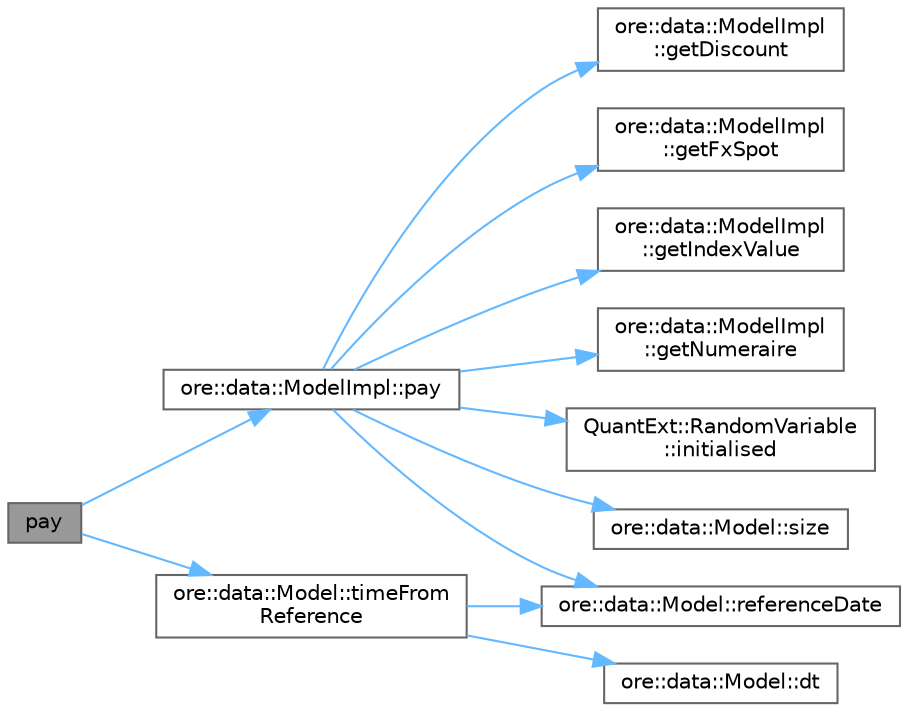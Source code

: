 digraph "pay"
{
 // INTERACTIVE_SVG=YES
 // LATEX_PDF_SIZE
  bgcolor="transparent";
  edge [fontname=Helvetica,fontsize=10,labelfontname=Helvetica,labelfontsize=10];
  node [fontname=Helvetica,fontsize=10,shape=box,height=0.2,width=0.4];
  rankdir="LR";
  Node1 [label="pay",height=0.2,width=0.4,color="gray40", fillcolor="grey60", style="filled", fontcolor="black",tooltip=" "];
  Node1 -> Node2 [color="steelblue1",style="solid"];
  Node2 [label="ore::data::ModelImpl::pay",height=0.2,width=0.4,color="grey40", fillcolor="white", style="filled",URL="$classore_1_1data_1_1_model_impl.html#ab648089ec0ba2f1040ed8da9885ec6a3",tooltip=" "];
  Node2 -> Node3 [color="steelblue1",style="solid"];
  Node3 [label="ore::data::ModelImpl\l::getDiscount",height=0.2,width=0.4,color="grey40", fillcolor="white", style="filled",URL="$classore_1_1data_1_1_model_impl.html#a7a986ced76fdd726c3617f36d741a131",tooltip=" "];
  Node2 -> Node4 [color="steelblue1",style="solid"];
  Node4 [label="ore::data::ModelImpl\l::getFxSpot",height=0.2,width=0.4,color="grey40", fillcolor="white", style="filled",URL="$classore_1_1data_1_1_model_impl.html#a795b2380a1d3c499d63cfde21ec10531",tooltip=" "];
  Node2 -> Node5 [color="steelblue1",style="solid"];
  Node5 [label="ore::data::ModelImpl\l::getIndexValue",height=0.2,width=0.4,color="grey40", fillcolor="white", style="filled",URL="$classore_1_1data_1_1_model_impl.html#ab59061d75ad41f5cfb70c6992e532868",tooltip=" "];
  Node2 -> Node6 [color="steelblue1",style="solid"];
  Node6 [label="ore::data::ModelImpl\l::getNumeraire",height=0.2,width=0.4,color="grey40", fillcolor="white", style="filled",URL="$classore_1_1data_1_1_model_impl.html#ace0fcc2b07a3858bf1f95247a698e31e",tooltip=" "];
  Node2 -> Node7 [color="steelblue1",style="solid"];
  Node7 [label="QuantExt::RandomVariable\l::initialised",height=0.2,width=0.4,color="grey40", fillcolor="white", style="filled",URL="C:/dev/ORE/documentation/QuantExt/doc/quantext.tag$struct_quant_ext_1_1_random_variable.html#adaeda39d7b8cc716a40c4da65b00ba77",tooltip=" "];
  Node2 -> Node8 [color="steelblue1",style="solid"];
  Node8 [label="ore::data::Model::referenceDate",height=0.2,width=0.4,color="grey40", fillcolor="white", style="filled",URL="$classore_1_1data_1_1_model.html#a06843bb9dcd2cb5e4ef8185cc5fe57c9",tooltip=" "];
  Node2 -> Node9 [color="steelblue1",style="solid"];
  Node9 [label="ore::data::Model::size",height=0.2,width=0.4,color="grey40", fillcolor="white", style="filled",URL="$classore_1_1data_1_1_model.html#a9edcd102946c4e3bd0bcdba2fc64e397",tooltip=" "];
  Node1 -> Node10 [color="steelblue1",style="solid"];
  Node10 [label="ore::data::Model::timeFrom\lReference",height=0.2,width=0.4,color="grey40", fillcolor="white", style="filled",URL="$classore_1_1data_1_1_model.html#a6fead1da49affdddae755f95d693c4f3",tooltip=" "];
  Node10 -> Node11 [color="steelblue1",style="solid"];
  Node11 [label="ore::data::Model::dt",height=0.2,width=0.4,color="grey40", fillcolor="white", style="filled",URL="$classore_1_1data_1_1_model.html#a03ae29747e458dc27b32188899fdbf7a",tooltip=" "];
  Node10 -> Node8 [color="steelblue1",style="solid"];
}
